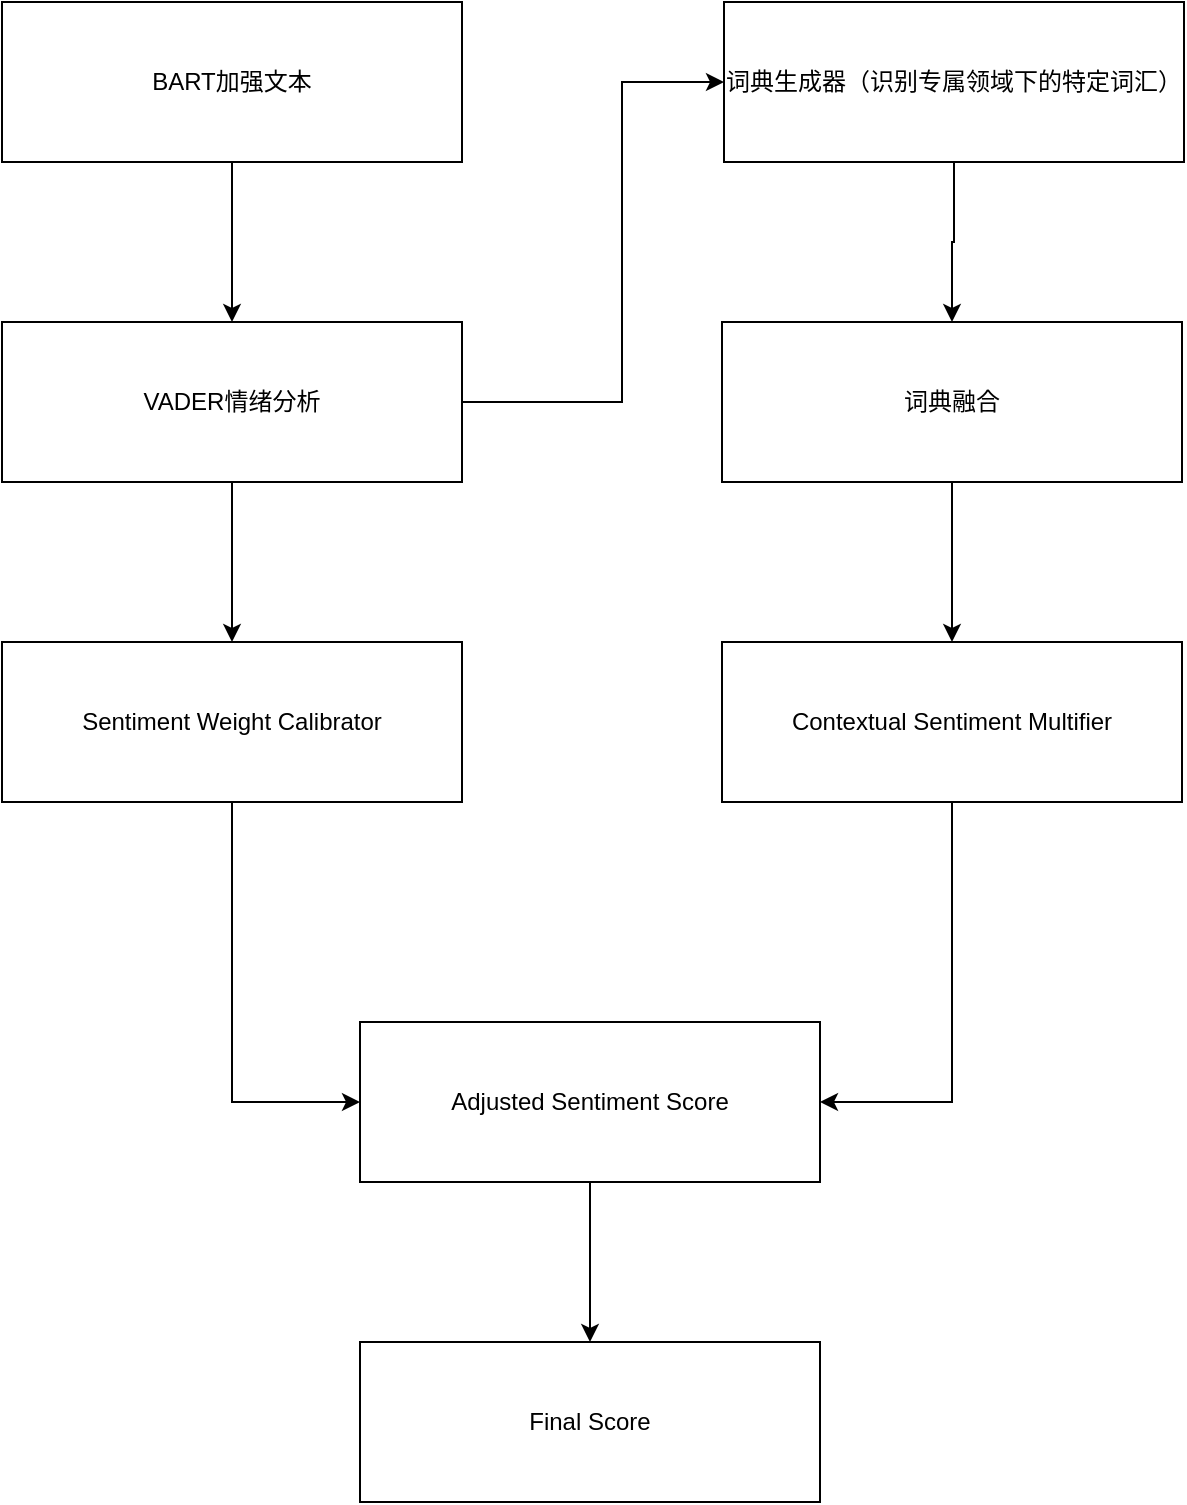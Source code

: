 <mxfile version="26.2.15">
  <diagram name="第 1 页" id="QpztmSrhWvbnbYw_cD0k">
    <mxGraphModel dx="1426" dy="777" grid="1" gridSize="10" guides="1" tooltips="1" connect="1" arrows="1" fold="1" page="1" pageScale="1" pageWidth="827" pageHeight="1169" math="0" shadow="0">
      <root>
        <mxCell id="0" />
        <mxCell id="1" parent="0" />
        <mxCell id="4tYhoonyr5WxV3_bWO3Q-3" value="" style="edgeStyle=orthogonalEdgeStyle;rounded=0;orthogonalLoop=1;jettySize=auto;html=1;" edge="1" parent="1" source="4tYhoonyr5WxV3_bWO3Q-1" target="4tYhoonyr5WxV3_bWO3Q-2">
          <mxGeometry relative="1" as="geometry" />
        </mxCell>
        <mxCell id="4tYhoonyr5WxV3_bWO3Q-1" value="BART加强文本" style="rounded=0;whiteSpace=wrap;html=1;" vertex="1" parent="1">
          <mxGeometry x="120" y="110" width="230" height="80" as="geometry" />
        </mxCell>
        <mxCell id="4tYhoonyr5WxV3_bWO3Q-5" value="" style="edgeStyle=orthogonalEdgeStyle;rounded=0;orthogonalLoop=1;jettySize=auto;html=1;" edge="1" parent="1" source="4tYhoonyr5WxV3_bWO3Q-2" target="4tYhoonyr5WxV3_bWO3Q-4">
          <mxGeometry relative="1" as="geometry" />
        </mxCell>
        <mxCell id="4tYhoonyr5WxV3_bWO3Q-10" value="" style="edgeStyle=orthogonalEdgeStyle;rounded=0;orthogonalLoop=1;jettySize=auto;html=1;" edge="1" parent="1" source="4tYhoonyr5WxV3_bWO3Q-2" target="4tYhoonyr5WxV3_bWO3Q-9">
          <mxGeometry relative="1" as="geometry">
            <Array as="points">
              <mxPoint x="430" y="310" />
              <mxPoint x="430" y="150" />
            </Array>
          </mxGeometry>
        </mxCell>
        <mxCell id="4tYhoonyr5WxV3_bWO3Q-2" value="VADER情绪分析" style="rounded=0;whiteSpace=wrap;html=1;" vertex="1" parent="1">
          <mxGeometry x="120" y="270" width="230" height="80" as="geometry" />
        </mxCell>
        <mxCell id="4tYhoonyr5WxV3_bWO3Q-7" value="" style="edgeStyle=orthogonalEdgeStyle;rounded=0;orthogonalLoop=1;jettySize=auto;html=1;" edge="1" parent="1" source="4tYhoonyr5WxV3_bWO3Q-4" target="4tYhoonyr5WxV3_bWO3Q-6">
          <mxGeometry relative="1" as="geometry">
            <Array as="points">
              <mxPoint x="235" y="660" />
            </Array>
          </mxGeometry>
        </mxCell>
        <mxCell id="4tYhoonyr5WxV3_bWO3Q-4" value="Sentiment Weight Calibrator" style="rounded=0;whiteSpace=wrap;html=1;" vertex="1" parent="1">
          <mxGeometry x="120" y="430" width="230" height="80" as="geometry" />
        </mxCell>
        <mxCell id="4tYhoonyr5WxV3_bWO3Q-17" value="" style="edgeStyle=orthogonalEdgeStyle;rounded=0;orthogonalLoop=1;jettySize=auto;html=1;" edge="1" parent="1" source="4tYhoonyr5WxV3_bWO3Q-6" target="4tYhoonyr5WxV3_bWO3Q-16">
          <mxGeometry relative="1" as="geometry" />
        </mxCell>
        <mxCell id="4tYhoonyr5WxV3_bWO3Q-6" value="Adjusted Sentiment Score" style="rounded=0;whiteSpace=wrap;html=1;" vertex="1" parent="1">
          <mxGeometry x="299" y="620" width="230" height="80" as="geometry" />
        </mxCell>
        <mxCell id="4tYhoonyr5WxV3_bWO3Q-12" value="" style="edgeStyle=orthogonalEdgeStyle;rounded=0;orthogonalLoop=1;jettySize=auto;html=1;" edge="1" parent="1" source="4tYhoonyr5WxV3_bWO3Q-9" target="4tYhoonyr5WxV3_bWO3Q-11">
          <mxGeometry relative="1" as="geometry" />
        </mxCell>
        <mxCell id="4tYhoonyr5WxV3_bWO3Q-9" value="词典生成器（识别专属领域下的特定词汇）" style="rounded=0;whiteSpace=wrap;html=1;" vertex="1" parent="1">
          <mxGeometry x="481" y="110" width="230" height="80" as="geometry" />
        </mxCell>
        <mxCell id="4tYhoonyr5WxV3_bWO3Q-14" value="" style="edgeStyle=orthogonalEdgeStyle;rounded=0;orthogonalLoop=1;jettySize=auto;html=1;" edge="1" parent="1" source="4tYhoonyr5WxV3_bWO3Q-11" target="4tYhoonyr5WxV3_bWO3Q-13">
          <mxGeometry relative="1" as="geometry" />
        </mxCell>
        <mxCell id="4tYhoonyr5WxV3_bWO3Q-11" value="词典融合" style="rounded=0;whiteSpace=wrap;html=1;" vertex="1" parent="1">
          <mxGeometry x="480" y="270" width="230" height="80" as="geometry" />
        </mxCell>
        <mxCell id="4tYhoonyr5WxV3_bWO3Q-15" style="edgeStyle=orthogonalEdgeStyle;rounded=0;orthogonalLoop=1;jettySize=auto;html=1;entryX=1;entryY=0.5;entryDx=0;entryDy=0;" edge="1" parent="1" source="4tYhoonyr5WxV3_bWO3Q-13" target="4tYhoonyr5WxV3_bWO3Q-6">
          <mxGeometry relative="1" as="geometry" />
        </mxCell>
        <mxCell id="4tYhoonyr5WxV3_bWO3Q-13" value="Contextual Sentiment Multifier" style="rounded=0;whiteSpace=wrap;html=1;" vertex="1" parent="1">
          <mxGeometry x="480" y="430" width="230" height="80" as="geometry" />
        </mxCell>
        <mxCell id="4tYhoonyr5WxV3_bWO3Q-16" value="Final Score" style="rounded=0;whiteSpace=wrap;html=1;" vertex="1" parent="1">
          <mxGeometry x="299" y="780" width="230" height="80" as="geometry" />
        </mxCell>
      </root>
    </mxGraphModel>
  </diagram>
</mxfile>
